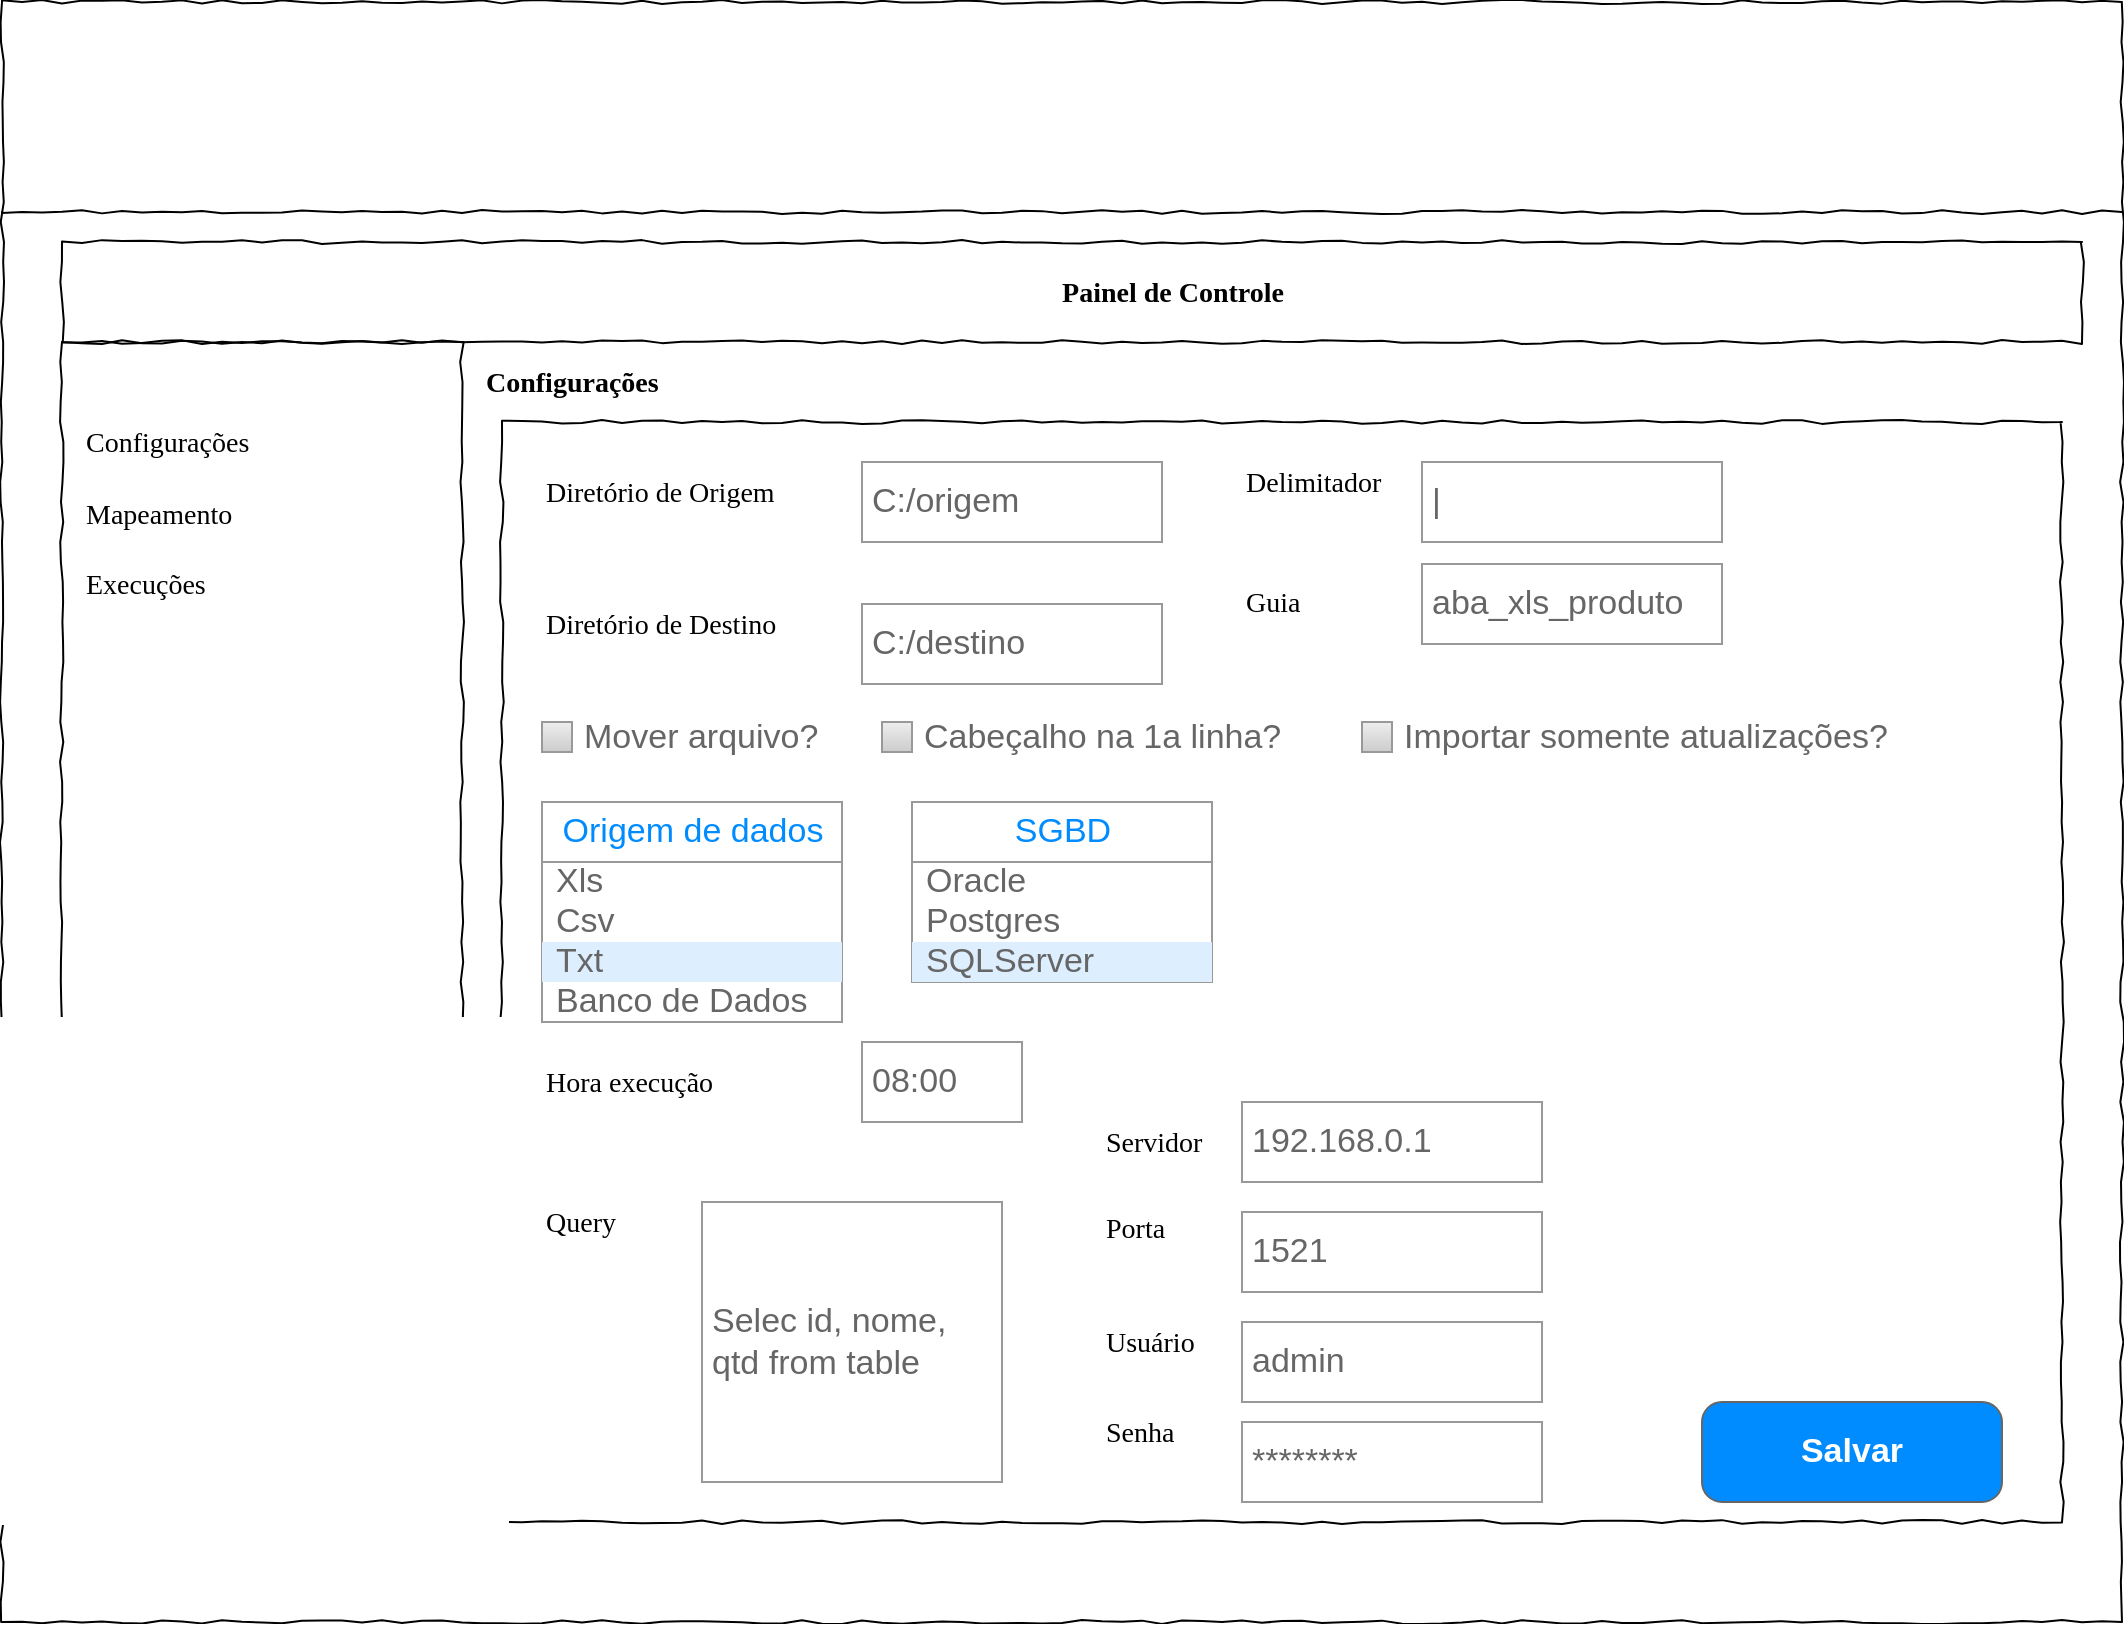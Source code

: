 <mxfile version="13.6.6" type="github" pages="2">
  <diagram name="Configurações " id="03018318-947c-dd8e-b7a3-06fadd420f32">
    <mxGraphModel dx="771" dy="2131" grid="1" gridSize="10" guides="1" tooltips="1" connect="1" arrows="1" fold="1" page="1" pageScale="1" pageWidth="1100" pageHeight="850" background="#ffffff" math="0" shadow="0">
      <root>
        <mxCell id="0" />
        <mxCell id="1" parent="0" />
        <mxCell id="677b7b8949515195-1" value="" style="whiteSpace=wrap;html=1;rounded=0;shadow=0;labelBackgroundColor=none;strokeColor=#000000;strokeWidth=1;fillColor=none;fontFamily=Verdana;fontSize=12;fontColor=#000000;align=center;comic=1;" parent="1" vertex="1">
          <mxGeometry y="40" width="1060" height="810" as="geometry" />
        </mxCell>
        <mxCell id="677b7b8949515195-8" value="" style="whiteSpace=wrap;html=1;rounded=0;shadow=0;labelBackgroundColor=none;strokeWidth=1;fillColor=none;fontFamily=Verdana;fontSize=12;align=center;comic=1;" parent="1" vertex="1">
          <mxGeometry x="30" y="210" width="200" height="590" as="geometry" />
        </mxCell>
        <mxCell id="677b7b8949515195-9" value="" style="line;strokeWidth=1;html=1;rounded=0;shadow=0;labelBackgroundColor=none;fillColor=none;fontFamily=Verdana;fontSize=14;fontColor=#000000;align=center;comic=1;" parent="1" vertex="1">
          <mxGeometry y="140" width="1060" height="10" as="geometry" />
        </mxCell>
        <mxCell id="677b7b8949515195-10" value="" style="whiteSpace=wrap;html=1;rounded=0;shadow=0;labelBackgroundColor=none;strokeWidth=1;fillColor=none;fontFamily=Verdana;fontSize=12;align=center;comic=1;" parent="1" vertex="1">
          <mxGeometry x="30" y="160" width="1010" height="50" as="geometry" />
        </mxCell>
        <mxCell id="677b7b8949515195-11" value="Configurações&amp;nbsp;" style="text;html=1;points=[];align=left;verticalAlign=top;spacingTop=-4;fontSize=14;fontFamily=Verdana;fontStyle=1" parent="1" vertex="1">
          <mxGeometry x="240" y="220" width="230" height="55" as="geometry" />
        </mxCell>
        <mxCell id="677b7b8949515195-12" value="Painel de Controle" style="text;html=1;points=[];align=center;verticalAlign=top;spacingTop=-4;fontSize=14;fontFamily=Verdana;fontStyle=1" parent="1" vertex="1">
          <mxGeometry x="390" y="175" width="390" height="20" as="geometry" />
        </mxCell>
        <mxCell id="677b7b8949515195-26" value="" style="whiteSpace=wrap;html=1;rounded=0;shadow=0;labelBackgroundColor=none;strokeWidth=1;fillColor=none;fontFamily=Verdana;fontSize=12;align=center;comic=1;" parent="1" vertex="1">
          <mxGeometry x="250" y="250" width="780" height="550" as="geometry" />
        </mxCell>
        <mxCell id="677b7b8949515195-27" value="Configurações&amp;nbsp;" style="text;html=1;points=[];align=left;verticalAlign=top;spacingTop=-4;fontSize=14;fontFamily=Verdana" parent="1" vertex="1">
          <mxGeometry x="40" y="250" width="170" height="20" as="geometry" />
        </mxCell>
        <mxCell id="677b7b8949515195-28" value="Mapeamento" style="text;html=1;points=[];align=left;verticalAlign=top;spacingTop=-4;fontSize=14;fontFamily=Verdana" parent="1" vertex="1">
          <mxGeometry x="40" y="286" width="170" height="20" as="geometry" />
        </mxCell>
        <mxCell id="677b7b8949515195-29" value="Execuções&amp;nbsp;" style="text;html=1;points=[];align=left;verticalAlign=top;spacingTop=-4;fontSize=14;fontFamily=Verdana" parent="1" vertex="1">
          <mxGeometry x="40" y="321" width="170" height="20" as="geometry" />
        </mxCell>
        <mxCell id="oYdHYf_mz_Uk3pocAltX-6" value="C:/origem" style="strokeWidth=1;shadow=0;dashed=0;align=center;html=1;shape=mxgraph.mockup.forms.pwField;strokeColor=#999999;mainText=;align=left;fontColor=#666666;fontSize=17;spacingLeft=3;" parent="1" vertex="1">
          <mxGeometry x="430" y="270" width="150" height="40" as="geometry" />
        </mxCell>
        <object label="Diretório de Origem" id="oYdHYf_mz_Uk3pocAltX-7">
          <mxCell style="text;html=1;points=[];align=left;verticalAlign=top;spacingTop=-4;fontSize=14;fontFamily=Verdana" parent="1" vertex="1">
            <mxGeometry x="270" y="275" width="170" height="45" as="geometry" />
          </mxCell>
        </object>
        <object label="Diretório de Destino" id="oYdHYf_mz_Uk3pocAltX-8">
          <mxCell style="text;html=1;points=[];align=left;verticalAlign=top;spacingTop=-4;fontSize=14;fontFamily=Verdana" parent="1" vertex="1">
            <mxGeometry x="270" y="341" width="170" height="45" as="geometry" />
          </mxCell>
        </object>
        <mxCell id="oYdHYf_mz_Uk3pocAltX-9" value="C:/destino" style="strokeWidth=1;shadow=0;dashed=0;align=center;html=1;shape=mxgraph.mockup.forms.pwField;strokeColor=#999999;mainText=;align=left;fontColor=#666666;fontSize=17;spacingLeft=3;" parent="1" vertex="1">
          <mxGeometry x="430" y="341" width="150" height="40" as="geometry" />
        </mxCell>
        <object label="Mover arquivo?" id="oYdHYf_mz_Uk3pocAltX-10">
          <mxCell style="strokeWidth=1;shadow=0;dashed=0;align=center;html=1;shape=mxgraph.mockup.forms.rrect;rSize=0;fillColor=#eeeeee;strokeColor=#999999;gradientColor=#cccccc;align=left;spacingLeft=4;fontSize=17;fontColor=#666666;labelPosition=right;" parent="1" vertex="1">
            <mxGeometry x="270" y="400" width="15" height="15" as="geometry" />
          </mxCell>
        </object>
        <mxCell id="oYdHYf_mz_Uk3pocAltX-14" value="" style="strokeWidth=1;shadow=0;dashed=0;align=center;html=1;shape=mxgraph.mockup.forms.rrect;rSize=0;strokeColor=#999999;fillColor=#ffffff;" parent="1" vertex="1">
          <mxGeometry x="270" y="440" width="150" height="110" as="geometry" />
        </mxCell>
        <mxCell id="oYdHYf_mz_Uk3pocAltX-15" value="Origem de dados" style="strokeWidth=1;shadow=0;dashed=0;align=center;html=1;shape=mxgraph.mockup.forms.rrect;rSize=0;strokeColor=#999999;fontColor=#008cff;fontSize=17;fillColor=#ffffff;resizeWidth=1;" parent="oYdHYf_mz_Uk3pocAltX-14" vertex="1">
          <mxGeometry width="150" height="30" relative="1" as="geometry" />
        </mxCell>
        <mxCell id="oYdHYf_mz_Uk3pocAltX-16" value="Xls" style="strokeWidth=1;shadow=0;dashed=0;align=center;html=1;shape=mxgraph.mockup.forms.anchor;fontSize=17;fontColor=#666666;align=left;spacingLeft=5;resizeWidth=1;" parent="oYdHYf_mz_Uk3pocAltX-14" vertex="1">
          <mxGeometry width="150" height="20" relative="1" as="geometry">
            <mxPoint y="30" as="offset" />
          </mxGeometry>
        </mxCell>
        <mxCell id="oYdHYf_mz_Uk3pocAltX-17" value="Csv" style="strokeWidth=1;shadow=0;dashed=0;align=center;html=1;shape=mxgraph.mockup.forms.anchor;fontSize=17;fontColor=#666666;align=left;spacingLeft=5;resizeWidth=1;" parent="oYdHYf_mz_Uk3pocAltX-14" vertex="1">
          <mxGeometry width="150" height="20" relative="1" as="geometry">
            <mxPoint y="50" as="offset" />
          </mxGeometry>
        </mxCell>
        <mxCell id="oYdHYf_mz_Uk3pocAltX-18" value="Txt" style="strokeWidth=1;shadow=0;dashed=0;align=center;html=1;shape=mxgraph.mockup.forms.rrect;rSize=0;fontSize=17;fontColor=#666666;align=left;spacingLeft=5;fillColor=#ddeeff;strokeColor=none;resizeWidth=1;" parent="oYdHYf_mz_Uk3pocAltX-14" vertex="1">
          <mxGeometry width="150" height="20" relative="1" as="geometry">
            <mxPoint y="70" as="offset" />
          </mxGeometry>
        </mxCell>
        <mxCell id="oYdHYf_mz_Uk3pocAltX-19" value="Banco de Dados" style="strokeWidth=1;shadow=0;dashed=0;align=center;html=1;shape=mxgraph.mockup.forms.anchor;fontSize=17;fontColor=#666666;align=left;spacingLeft=5;resizeWidth=1;" parent="oYdHYf_mz_Uk3pocAltX-14" vertex="1">
          <mxGeometry width="150" height="20" relative="1" as="geometry">
            <mxPoint y="90" as="offset" />
          </mxGeometry>
        </mxCell>
        <object label="Hora execução&amp;nbsp;" id="oYdHYf_mz_Uk3pocAltX-20">
          <mxCell style="text;html=1;points=[];align=left;verticalAlign=top;spacingTop=-4;fontSize=14;fontFamily=Verdana" parent="1" vertex="1">
            <mxGeometry x="270" y="570" width="170" height="45" as="geometry" />
          </mxCell>
        </object>
        <mxCell id="oYdHYf_mz_Uk3pocAltX-21" value="08:00" style="strokeWidth=1;shadow=0;dashed=0;align=center;html=1;shape=mxgraph.mockup.forms.pwField;strokeColor=#999999;mainText=;align=left;fontColor=#666666;fontSize=17;spacingLeft=3;" parent="1" vertex="1">
          <mxGeometry x="430" y="560" width="80" height="40" as="geometry" />
        </mxCell>
        <mxCell id="oYdHYf_mz_Uk3pocAltX-22" value="" style="strokeWidth=1;shadow=0;dashed=0;align=center;html=1;shape=mxgraph.mockup.forms.rrect;rSize=0;strokeColor=#999999;fillColor=#ffffff;" parent="1" vertex="1">
          <mxGeometry x="455" y="440" width="150" height="90" as="geometry" />
        </mxCell>
        <mxCell id="oYdHYf_mz_Uk3pocAltX-23" value="SGBD" style="strokeWidth=1;shadow=0;dashed=0;align=center;html=1;shape=mxgraph.mockup.forms.rrect;rSize=0;strokeColor=#999999;fontColor=#008cff;fontSize=17;fillColor=#ffffff;resizeWidth=1;" parent="oYdHYf_mz_Uk3pocAltX-22" vertex="1">
          <mxGeometry width="150" height="30" relative="1" as="geometry" />
        </mxCell>
        <mxCell id="oYdHYf_mz_Uk3pocAltX-24" value="Oracle" style="strokeWidth=1;shadow=0;dashed=0;align=center;html=1;shape=mxgraph.mockup.forms.anchor;fontSize=17;fontColor=#666666;align=left;spacingLeft=5;resizeWidth=1;" parent="oYdHYf_mz_Uk3pocAltX-22" vertex="1">
          <mxGeometry width="150" height="20" relative="1" as="geometry">
            <mxPoint y="30" as="offset" />
          </mxGeometry>
        </mxCell>
        <mxCell id="oYdHYf_mz_Uk3pocAltX-25" value="Postgres" style="strokeWidth=1;shadow=0;dashed=0;align=center;html=1;shape=mxgraph.mockup.forms.anchor;fontSize=17;fontColor=#666666;align=left;spacingLeft=5;resizeWidth=1;" parent="oYdHYf_mz_Uk3pocAltX-22" vertex="1">
          <mxGeometry width="150" height="20" relative="1" as="geometry">
            <mxPoint y="50" as="offset" />
          </mxGeometry>
        </mxCell>
        <mxCell id="oYdHYf_mz_Uk3pocAltX-26" value="SQLServer" style="strokeWidth=1;shadow=0;dashed=0;align=center;html=1;shape=mxgraph.mockup.forms.rrect;rSize=0;fontSize=17;fontColor=#666666;align=left;spacingLeft=5;fillColor=#ddeeff;strokeColor=none;resizeWidth=1;" parent="oYdHYf_mz_Uk3pocAltX-22" vertex="1">
          <mxGeometry width="150" height="20" relative="1" as="geometry">
            <mxPoint y="70" as="offset" />
          </mxGeometry>
        </mxCell>
        <object label="Query" id="ldl7UTo84l_oOs6AeaoS-1">
          <mxCell style="text;html=1;points=[];align=left;verticalAlign=top;spacingTop=-4;fontSize=14;fontFamily=Verdana" parent="1" vertex="1">
            <mxGeometry x="270" y="640" width="170" height="45" as="geometry" />
          </mxCell>
        </object>
        <mxCell id="t5DSYF_FgyzFKGMEDUMn-1" value="Selec id, nome, &lt;br&gt;qtd from table" style="strokeWidth=1;shadow=0;dashed=0;align=center;html=1;shape=mxgraph.mockup.forms.pwField;strokeColor=#999999;mainText=;align=left;fontColor=#666666;fontSize=17;spacingLeft=3;" vertex="1" parent="1">
          <mxGeometry x="350" y="640" width="150" height="140" as="geometry" />
        </mxCell>
        <mxCell id="t5DSYF_FgyzFKGMEDUMn-5" value="Salvar" style="strokeWidth=1;shadow=0;dashed=0;align=center;html=1;shape=mxgraph.mockup.buttons.button;strokeColor=#666666;fontColor=#ffffff;mainText=;buttonStyle=round;fontSize=17;fontStyle=1;fillColor=#008cff;whiteSpace=wrap;" vertex="1" parent="1">
          <mxGeometry x="850" y="740" width="150" height="50" as="geometry" />
        </mxCell>
        <object label="Delimitador" id="t5DSYF_FgyzFKGMEDUMn-6">
          <mxCell style="text;html=1;points=[];align=left;verticalAlign=top;spacingTop=-4;fontSize=14;fontFamily=Verdana" vertex="1" parent="1">
            <mxGeometry x="620" y="270" width="170" height="40" as="geometry" />
          </mxCell>
        </object>
        <mxCell id="t5DSYF_FgyzFKGMEDUMn-7" value="|" style="strokeWidth=1;shadow=0;dashed=0;align=center;html=1;shape=mxgraph.mockup.forms.pwField;strokeColor=#999999;mainText=;align=left;fontColor=#666666;fontSize=17;spacingLeft=3;" vertex="1" parent="1">
          <mxGeometry x="710" y="270" width="150" height="40" as="geometry" />
        </mxCell>
        <object label="Cabeçalho na 1a linha?" id="t5DSYF_FgyzFKGMEDUMn-8">
          <mxCell style="strokeWidth=1;shadow=0;dashed=0;align=center;html=1;shape=mxgraph.mockup.forms.rrect;rSize=0;fillColor=#eeeeee;strokeColor=#999999;gradientColor=#cccccc;align=left;spacingLeft=4;fontSize=17;fontColor=#666666;labelPosition=right;" vertex="1" parent="1">
            <mxGeometry x="440" y="400" width="15" height="15" as="geometry" />
          </mxCell>
        </object>
        <object label="Servidor" id="t5DSYF_FgyzFKGMEDUMn-9">
          <mxCell style="text;html=1;points=[];align=left;verticalAlign=top;spacingTop=-4;fontSize=14;fontFamily=Verdana" vertex="1" parent="1">
            <mxGeometry x="550" y="600" width="170" height="40" as="geometry" />
          </mxCell>
        </object>
        <object label="Porta" id="t5DSYF_FgyzFKGMEDUMn-10">
          <mxCell style="text;html=1;points=[];align=left;verticalAlign=top;spacingTop=-4;fontSize=14;fontFamily=Verdana" vertex="1" parent="1">
            <mxGeometry x="550" y="642.5" width="170" height="40" as="geometry" />
          </mxCell>
        </object>
        <mxCell id="t5DSYF_FgyzFKGMEDUMn-11" value="192.168.0.1" style="strokeWidth=1;shadow=0;dashed=0;align=center;html=1;shape=mxgraph.mockup.forms.pwField;strokeColor=#999999;mainText=;align=left;fontColor=#666666;fontSize=17;spacingLeft=3;" vertex="1" parent="1">
          <mxGeometry x="620" y="590" width="150" height="40" as="geometry" />
        </mxCell>
        <mxCell id="t5DSYF_FgyzFKGMEDUMn-12" value="1521" style="strokeWidth=1;shadow=0;dashed=0;align=center;html=1;shape=mxgraph.mockup.forms.pwField;strokeColor=#999999;mainText=;align=left;fontColor=#666666;fontSize=17;spacingLeft=3;" vertex="1" parent="1">
          <mxGeometry x="620" y="645" width="150" height="40" as="geometry" />
        </mxCell>
        <object label="Usuário&amp;nbsp;" id="t5DSYF_FgyzFKGMEDUMn-13">
          <mxCell style="text;html=1;points=[];align=left;verticalAlign=top;spacingTop=-4;fontSize=14;fontFamily=Verdana" vertex="1" parent="1">
            <mxGeometry x="550" y="700" width="170" height="40" as="geometry" />
          </mxCell>
        </object>
        <object label="Senha" id="t5DSYF_FgyzFKGMEDUMn-14">
          <mxCell style="text;html=1;points=[];align=left;verticalAlign=top;spacingTop=-4;fontSize=14;fontFamily=Verdana" vertex="1" parent="1">
            <mxGeometry x="550" y="745" width="170" height="40" as="geometry" />
          </mxCell>
        </object>
        <mxCell id="t5DSYF_FgyzFKGMEDUMn-15" value="admin" style="strokeWidth=1;shadow=0;dashed=0;align=center;html=1;shape=mxgraph.mockup.forms.pwField;strokeColor=#999999;mainText=;align=left;fontColor=#666666;fontSize=17;spacingLeft=3;" vertex="1" parent="1">
          <mxGeometry x="620" y="700" width="150" height="40" as="geometry" />
        </mxCell>
        <mxCell id="t5DSYF_FgyzFKGMEDUMn-16" value="********" style="strokeWidth=1;shadow=0;dashed=0;align=center;html=1;shape=mxgraph.mockup.forms.pwField;strokeColor=#999999;mainText=;align=left;fontColor=#666666;fontSize=17;spacingLeft=3;" vertex="1" parent="1">
          <mxGeometry x="620" y="750" width="150" height="40" as="geometry" />
        </mxCell>
        <object label="Guia" id="t5DSYF_FgyzFKGMEDUMn-17">
          <mxCell style="text;html=1;points=[];align=left;verticalAlign=top;spacingTop=-4;fontSize=14;fontFamily=Verdana" vertex="1" parent="1">
            <mxGeometry x="620" y="330" width="170" height="40" as="geometry" />
          </mxCell>
        </object>
        <mxCell id="t5DSYF_FgyzFKGMEDUMn-18" value="aba_xls_produto" style="strokeWidth=1;shadow=0;dashed=0;align=center;html=1;shape=mxgraph.mockup.forms.pwField;strokeColor=#999999;mainText=;align=left;fontColor=#666666;fontSize=17;spacingLeft=3;" vertex="1" parent="1">
          <mxGeometry x="710" y="321" width="150" height="40" as="geometry" />
        </mxCell>
        <object label="Importar somente atualizações?" id="t5DSYF_FgyzFKGMEDUMn-19">
          <mxCell style="strokeWidth=1;shadow=0;dashed=0;align=center;html=1;shape=mxgraph.mockup.forms.rrect;rSize=0;fillColor=#eeeeee;strokeColor=#999999;gradientColor=#cccccc;align=left;spacingLeft=4;fontSize=17;fontColor=#666666;labelPosition=right;" vertex="1" parent="1">
            <mxGeometry x="680" y="400" width="15" height="15" as="geometry" />
          </mxCell>
        </object>
      </root>
    </mxGraphModel>
  </diagram>
  <diagram name="Mapeamento" id="bbQ_pLbrjSXf4kjfiGzI">
    <mxGraphModel dx="600" dy="1658" grid="1" gridSize="10" guides="1" tooltips="1" connect="1" arrows="1" fold="1" page="1" pageScale="1" pageWidth="1100" pageHeight="850" background="#ffffff" math="0" shadow="0">
      <root>
        <mxCell id="PjNWJByG9njXrowxFvhe-0" />
        <mxCell id="PjNWJByG9njXrowxFvhe-1" parent="PjNWJByG9njXrowxFvhe-0" />
        <mxCell id="PjNWJByG9njXrowxFvhe-2" value="" style="whiteSpace=wrap;html=1;rounded=0;shadow=0;labelBackgroundColor=none;strokeColor=#000000;strokeWidth=1;fillColor=none;fontFamily=Verdana;fontSize=12;fontColor=#000000;align=center;comic=1;" vertex="1" parent="PjNWJByG9njXrowxFvhe-1">
          <mxGeometry y="40" width="1060" height="810" as="geometry" />
        </mxCell>
        <mxCell id="PjNWJByG9njXrowxFvhe-3" value="" style="whiteSpace=wrap;html=1;rounded=0;shadow=0;labelBackgroundColor=none;strokeWidth=1;fillColor=none;fontFamily=Verdana;fontSize=12;align=center;comic=1;" vertex="1" parent="PjNWJByG9njXrowxFvhe-1">
          <mxGeometry x="30" y="210" width="200" height="590" as="geometry" />
        </mxCell>
        <mxCell id="PjNWJByG9njXrowxFvhe-4" value="" style="line;strokeWidth=1;html=1;rounded=0;shadow=0;labelBackgroundColor=none;fillColor=none;fontFamily=Verdana;fontSize=14;fontColor=#000000;align=center;comic=1;" vertex="1" parent="PjNWJByG9njXrowxFvhe-1">
          <mxGeometry y="140" width="1060" height="10" as="geometry" />
        </mxCell>
        <mxCell id="PjNWJByG9njXrowxFvhe-5" value="" style="whiteSpace=wrap;html=1;rounded=0;shadow=0;labelBackgroundColor=none;strokeWidth=1;fillColor=none;fontFamily=Verdana;fontSize=12;align=center;comic=1;" vertex="1" parent="PjNWJByG9njXrowxFvhe-1">
          <mxGeometry x="30" y="160" width="1010" height="50" as="geometry" />
        </mxCell>
        <mxCell id="PjNWJByG9njXrowxFvhe-6" value="Mapeamento" style="text;html=1;points=[];align=left;verticalAlign=top;spacingTop=-4;fontSize=14;fontFamily=Verdana;fontStyle=1" vertex="1" parent="PjNWJByG9njXrowxFvhe-1">
          <mxGeometry x="240" y="220" width="230" height="55" as="geometry" />
        </mxCell>
        <mxCell id="PjNWJByG9njXrowxFvhe-7" value="Painel de Controle" style="text;html=1;points=[];align=center;verticalAlign=top;spacingTop=-4;fontSize=14;fontFamily=Verdana;fontStyle=1" vertex="1" parent="PjNWJByG9njXrowxFvhe-1">
          <mxGeometry x="390" y="175" width="390" height="20" as="geometry" />
        </mxCell>
        <mxCell id="PjNWJByG9njXrowxFvhe-8" value="" style="whiteSpace=wrap;html=1;rounded=0;shadow=0;labelBackgroundColor=none;strokeWidth=1;fillColor=none;fontFamily=Verdana;fontSize=12;align=center;comic=1;" vertex="1" parent="PjNWJByG9njXrowxFvhe-1">
          <mxGeometry x="250" y="250" width="780" height="550" as="geometry" />
        </mxCell>
        <mxCell id="PjNWJByG9njXrowxFvhe-9" value="Configurações&amp;nbsp;" style="text;html=1;points=[];align=left;verticalAlign=top;spacingTop=-4;fontSize=14;fontFamily=Verdana" vertex="1" parent="PjNWJByG9njXrowxFvhe-1">
          <mxGeometry x="40" y="250" width="170" height="20" as="geometry" />
        </mxCell>
        <mxCell id="PjNWJByG9njXrowxFvhe-10" value="Mapeamento" style="text;html=1;points=[];align=left;verticalAlign=top;spacingTop=-4;fontSize=14;fontFamily=Verdana" vertex="1" parent="PjNWJByG9njXrowxFvhe-1">
          <mxGeometry x="40" y="286" width="170" height="20" as="geometry" />
        </mxCell>
        <mxCell id="PjNWJByG9njXrowxFvhe-11" value="Execuções&amp;nbsp;" style="text;html=1;points=[];align=left;verticalAlign=top;spacingTop=-4;fontSize=14;fontFamily=Verdana" vertex="1" parent="PjNWJByG9njXrowxFvhe-1">
          <mxGeometry x="40" y="321" width="170" height="20" as="geometry" />
        </mxCell>
        <mxCell id="PjNWJByG9njXrowxFvhe-12" value="1" style="strokeWidth=1;shadow=0;dashed=0;align=center;html=1;shape=mxgraph.mockup.forms.pwField;strokeColor=#999999;mainText=;align=left;fontColor=#666666;fontSize=17;spacingLeft=3;" vertex="1" parent="PjNWJByG9njXrowxFvhe-1">
          <mxGeometry x="420" y="306" width="80" height="40" as="geometry" />
        </mxCell>
        <object label="Id" id="PjNWJByG9njXrowxFvhe-13">
          <mxCell style="text;html=1;points=[];align=right;verticalAlign=top;spacingTop=-4;fontSize=14;fontFamily=Verdana" vertex="1" parent="PjNWJByG9njXrowxFvhe-1">
            <mxGeometry x="240" y="306" width="170" height="45" as="geometry" />
          </mxCell>
        </object>
        <object label="Nome" id="PjNWJByG9njXrowxFvhe-14">
          <mxCell style="text;html=1;points=[];align=right;verticalAlign=top;spacingTop=-4;fontSize=14;fontFamily=Verdana" vertex="1" parent="PjNWJByG9njXrowxFvhe-1">
            <mxGeometry x="240" y="361" width="170" height="45" as="geometry" />
          </mxCell>
        </object>
        <mxCell id="PjNWJByG9njXrowxFvhe-15" value="3" style="strokeWidth=1;shadow=0;dashed=0;align=center;html=1;shape=mxgraph.mockup.forms.pwField;strokeColor=#999999;mainText=;align=left;fontColor=#666666;fontSize=17;spacingLeft=3;" vertex="1" parent="PjNWJByG9njXrowxFvhe-1">
          <mxGeometry x="420" y="360" width="80" height="40" as="geometry" />
        </mxCell>
        <object label="Quantidade" id="PjNWJByG9njXrowxFvhe-23">
          <mxCell style="text;html=1;points=[];align=right;verticalAlign=top;spacingTop=-4;fontSize=14;fontFamily=Verdana" vertex="1" parent="PjNWJByG9njXrowxFvhe-1">
            <mxGeometry x="240" y="415" width="170" height="45" as="geometry" />
          </mxCell>
        </object>
        <mxCell id="PjNWJByG9njXrowxFvhe-24" value="5" style="strokeWidth=1;shadow=0;dashed=0;align=center;html=1;shape=mxgraph.mockup.forms.pwField;strokeColor=#999999;mainText=;align=left;fontColor=#666666;fontSize=17;spacingLeft=3;" vertex="1" parent="PjNWJByG9njXrowxFvhe-1">
          <mxGeometry x="420" y="412.5" width="80" height="40" as="geometry" />
        </mxCell>
        <object label="API / Coluna" id="PjNWJByG9njXrowxFvhe-30">
          <mxCell style="text;html=1;points=[];align=left;verticalAlign=top;spacingTop=-4;fontSize=14;fontFamily=Verdana;fontStyle=1" vertex="1" parent="PjNWJByG9njXrowxFvhe-1">
            <mxGeometry x="390" y="267.5" width="150" height="45" as="geometry" />
          </mxCell>
        </object>
        <mxCell id="PjNWJByG9njXrowxFvhe-32" value="Salvar" style="strokeWidth=1;shadow=0;dashed=0;align=center;html=1;shape=mxgraph.mockup.buttons.button;strokeColor=#666666;fontColor=#ffffff;mainText=;buttonStyle=round;fontSize=17;fontStyle=1;fillColor=#008cff;whiteSpace=wrap;" vertex="1" parent="PjNWJByG9njXrowxFvhe-1">
          <mxGeometry x="850" y="740" width="150" height="50" as="geometry" />
        </mxCell>
        <object label="Promoção&amp;nbsp;" id="PjNWJByG9njXrowxFvhe-47">
          <mxCell style="text;html=1;points=[];align=right;verticalAlign=top;spacingTop=-4;fontSize=14;fontFamily=Verdana" vertex="1" parent="PjNWJByG9njXrowxFvhe-1">
            <mxGeometry x="250" y="470" width="170" height="45" as="geometry" />
          </mxCell>
        </object>
        <object label="Preço&amp;nbsp;" id="PjNWJByG9njXrowxFvhe-48">
          <mxCell style="text;html=1;points=[];align=right;verticalAlign=top;spacingTop=-4;fontSize=14;fontFamily=Verdana" vertex="1" parent="PjNWJByG9njXrowxFvhe-1">
            <mxGeometry x="240" y="530" width="170" height="45" as="geometry" />
          </mxCell>
        </object>
        <mxCell id="PjNWJByG9njXrowxFvhe-49" value="6" style="strokeWidth=1;shadow=0;dashed=0;align=center;html=1;shape=mxgraph.mockup.forms.pwField;strokeColor=#999999;mainText=;align=left;fontColor=#666666;fontSize=17;spacingLeft=3;" vertex="1" parent="PjNWJByG9njXrowxFvhe-1">
          <mxGeometry x="420" y="470" width="80" height="40" as="geometry" />
        </mxCell>
        <mxCell id="PjNWJByG9njXrowxFvhe-50" value="8" style="strokeWidth=1;shadow=0;dashed=0;align=center;html=1;shape=mxgraph.mockup.forms.pwField;strokeColor=#999999;mainText=;align=left;fontColor=#666666;fontSize=17;spacingLeft=3;" vertex="1" parent="PjNWJByG9njXrowxFvhe-1">
          <mxGeometry x="420" y="520" width="80" height="40" as="geometry" />
        </mxCell>
      </root>
    </mxGraphModel>
  </diagram>
</mxfile>
